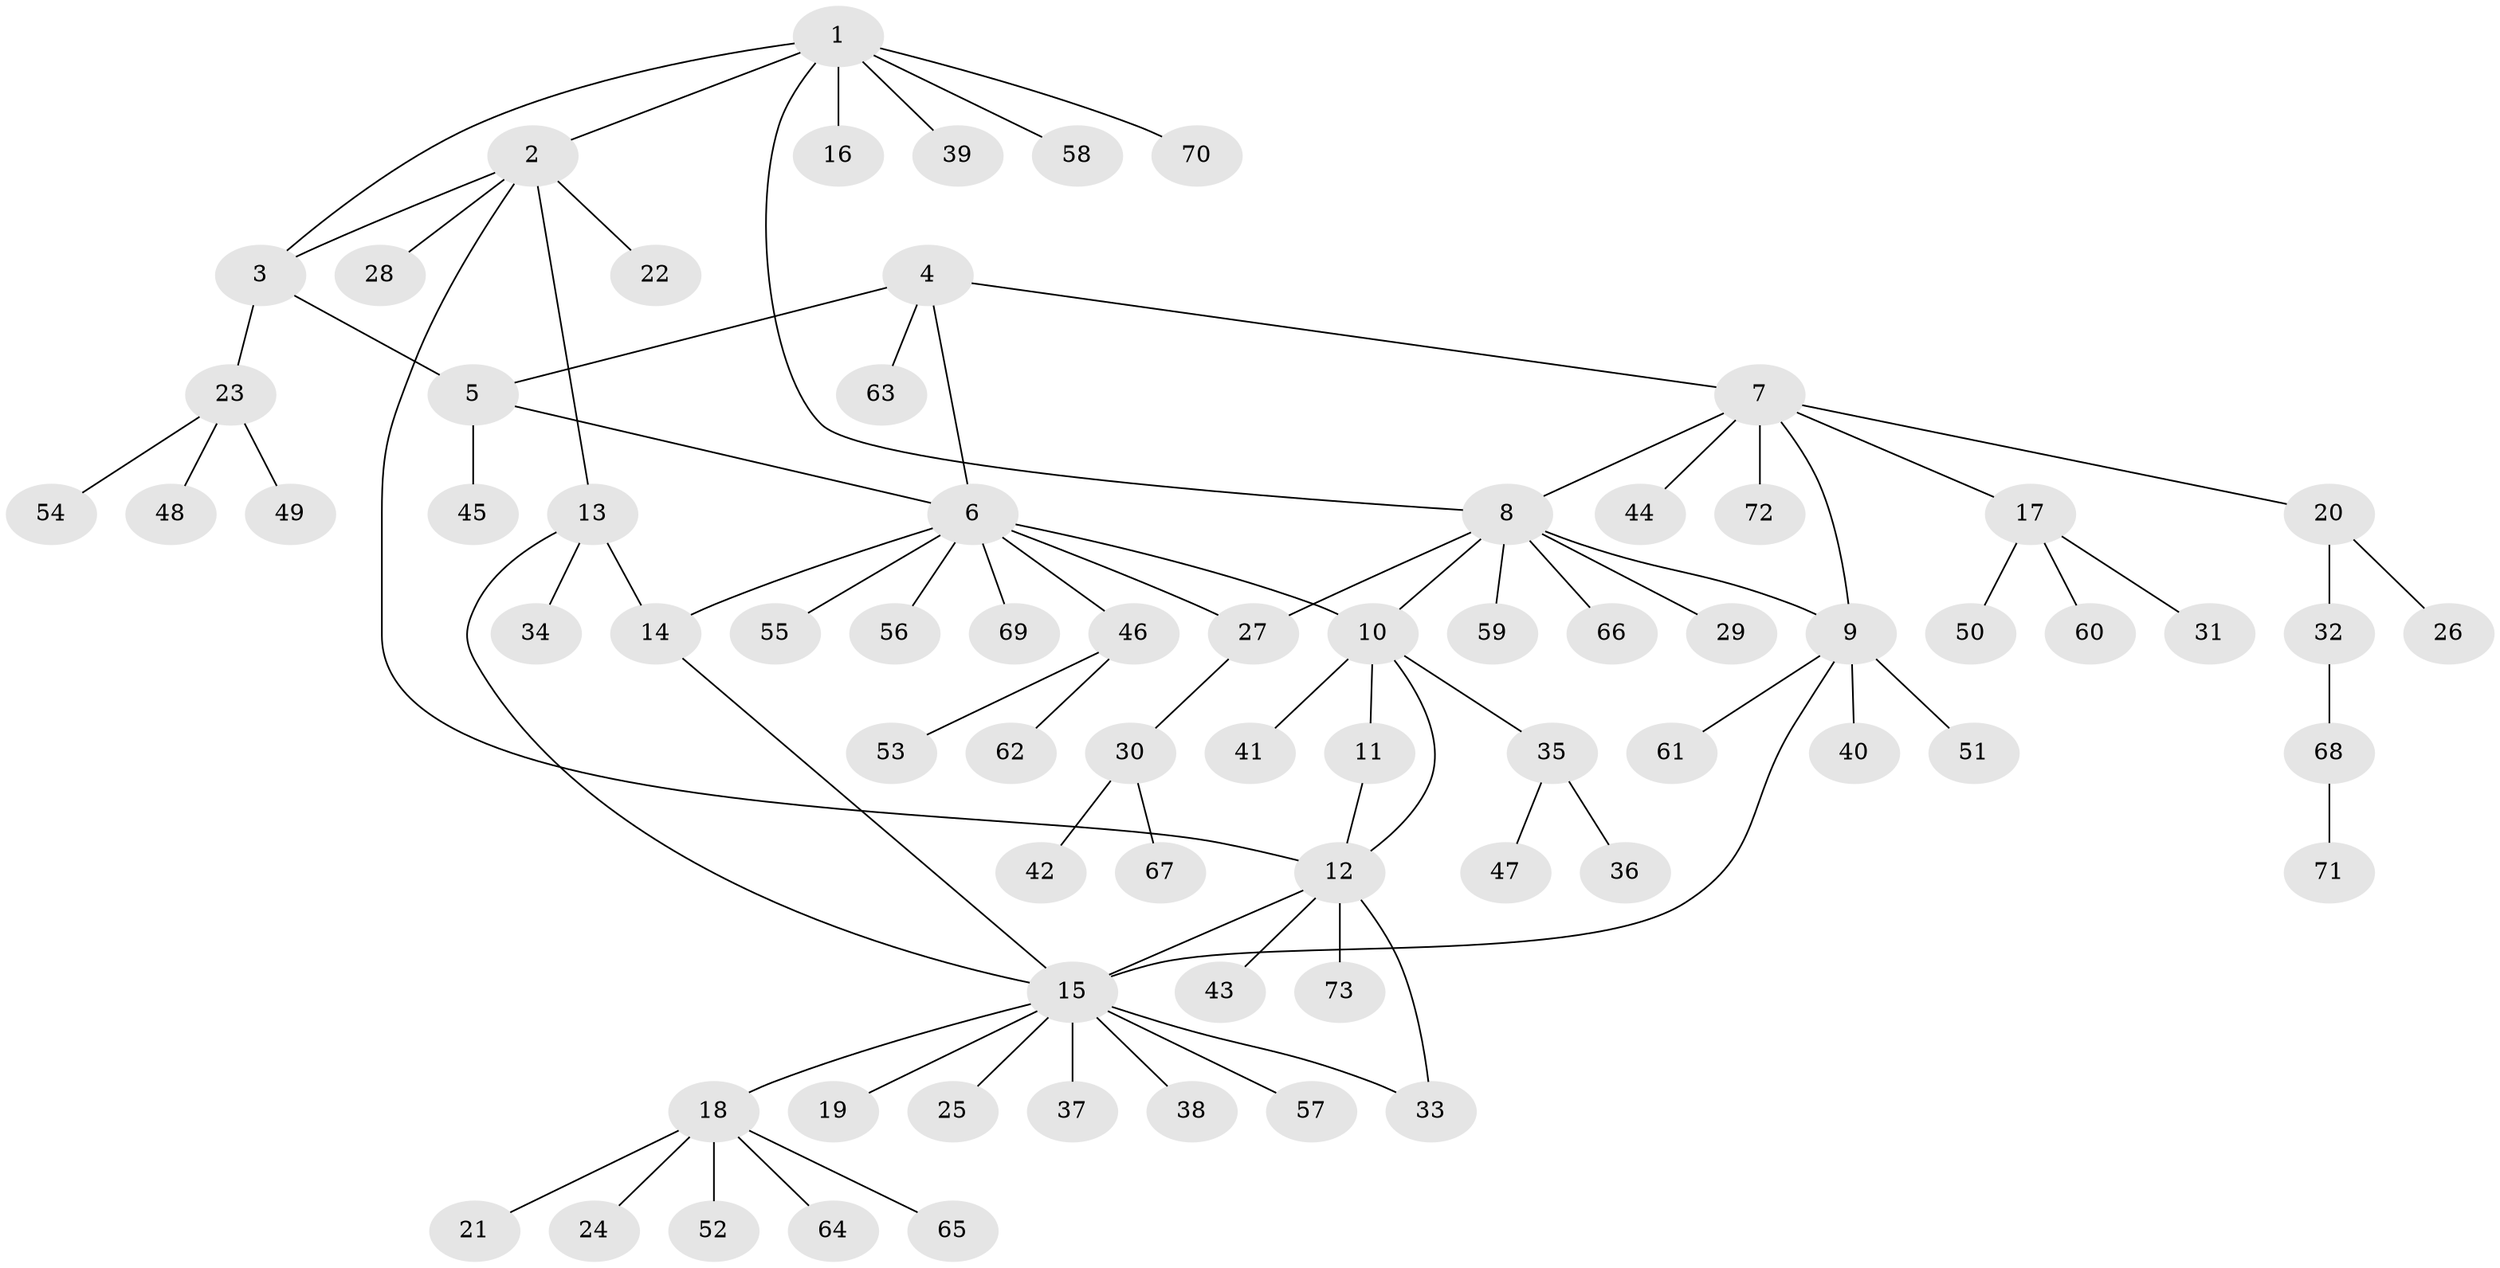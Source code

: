 // coarse degree distribution, {6: 0.01818181818181818, 10: 0.01818181818181818, 4: 0.05454545454545454, 3: 0.07272727272727272, 8: 0.03636363636363636, 7: 0.01818181818181818, 5: 0.05454545454545454, 9: 0.01818181818181818, 1: 0.6363636363636364, 2: 0.07272727272727272}
// Generated by graph-tools (version 1.1) at 2025/42/03/06/25 10:42:13]
// undirected, 73 vertices, 85 edges
graph export_dot {
graph [start="1"]
  node [color=gray90,style=filled];
  1;
  2;
  3;
  4;
  5;
  6;
  7;
  8;
  9;
  10;
  11;
  12;
  13;
  14;
  15;
  16;
  17;
  18;
  19;
  20;
  21;
  22;
  23;
  24;
  25;
  26;
  27;
  28;
  29;
  30;
  31;
  32;
  33;
  34;
  35;
  36;
  37;
  38;
  39;
  40;
  41;
  42;
  43;
  44;
  45;
  46;
  47;
  48;
  49;
  50;
  51;
  52;
  53;
  54;
  55;
  56;
  57;
  58;
  59;
  60;
  61;
  62;
  63;
  64;
  65;
  66;
  67;
  68;
  69;
  70;
  71;
  72;
  73;
  1 -- 2;
  1 -- 3;
  1 -- 8;
  1 -- 16;
  1 -- 39;
  1 -- 58;
  1 -- 70;
  2 -- 3;
  2 -- 12;
  2 -- 13;
  2 -- 22;
  2 -- 28;
  3 -- 5;
  3 -- 23;
  4 -- 5;
  4 -- 6;
  4 -- 7;
  4 -- 63;
  5 -- 6;
  5 -- 45;
  6 -- 10;
  6 -- 14;
  6 -- 27;
  6 -- 46;
  6 -- 55;
  6 -- 56;
  6 -- 69;
  7 -- 8;
  7 -- 9;
  7 -- 17;
  7 -- 20;
  7 -- 44;
  7 -- 72;
  8 -- 9;
  8 -- 10;
  8 -- 27;
  8 -- 29;
  8 -- 59;
  8 -- 66;
  9 -- 15;
  9 -- 40;
  9 -- 51;
  9 -- 61;
  10 -- 11;
  10 -- 12;
  10 -- 35;
  10 -- 41;
  11 -- 12;
  12 -- 15;
  12 -- 33;
  12 -- 43;
  12 -- 73;
  13 -- 14;
  13 -- 15;
  13 -- 34;
  14 -- 15;
  15 -- 18;
  15 -- 19;
  15 -- 25;
  15 -- 33;
  15 -- 37;
  15 -- 38;
  15 -- 57;
  17 -- 31;
  17 -- 50;
  17 -- 60;
  18 -- 21;
  18 -- 24;
  18 -- 52;
  18 -- 64;
  18 -- 65;
  20 -- 26;
  20 -- 32;
  23 -- 48;
  23 -- 49;
  23 -- 54;
  27 -- 30;
  30 -- 42;
  30 -- 67;
  32 -- 68;
  35 -- 36;
  35 -- 47;
  46 -- 53;
  46 -- 62;
  68 -- 71;
}
